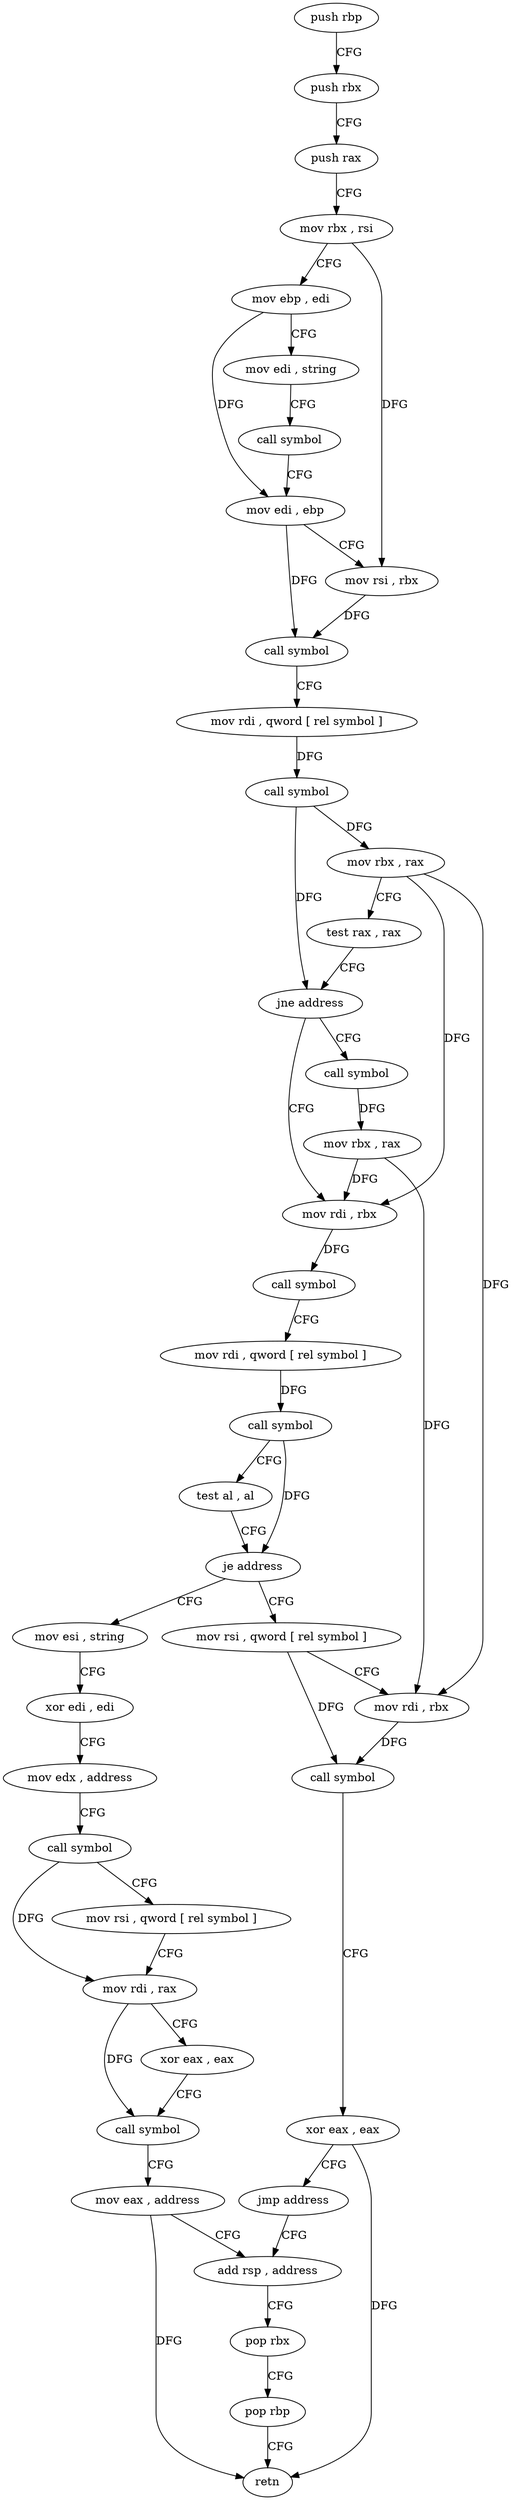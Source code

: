 digraph "func" {
"4217968" [label = "push rbp" ]
"4217969" [label = "push rbx" ]
"4217970" [label = "push rax" ]
"4217971" [label = "mov rbx , rsi" ]
"4217974" [label = "mov ebp , edi" ]
"4217976" [label = "mov edi , string" ]
"4217981" [label = "call symbol" ]
"4217986" [label = "mov edi , ebp" ]
"4217988" [label = "mov rsi , rbx" ]
"4217991" [label = "call symbol" ]
"4217996" [label = "mov rdi , qword [ rel symbol ]" ]
"4218003" [label = "call symbol" ]
"4218008" [label = "mov rbx , rax" ]
"4218011" [label = "test rax , rax" ]
"4218014" [label = "jne address" ]
"4218024" [label = "mov rdi , rbx" ]
"4218016" [label = "call symbol" ]
"4218027" [label = "call symbol" ]
"4218032" [label = "mov rdi , qword [ rel symbol ]" ]
"4218039" [label = "call symbol" ]
"4218044" [label = "test al , al" ]
"4218046" [label = "je address" ]
"4218067" [label = "mov esi , string" ]
"4218048" [label = "mov rsi , qword [ rel symbol ]" ]
"4218021" [label = "mov rbx , rax" ]
"4218072" [label = "xor edi , edi" ]
"4218074" [label = "mov edx , address" ]
"4218079" [label = "call symbol" ]
"4218084" [label = "mov rsi , qword [ rel symbol ]" ]
"4218091" [label = "mov rdi , rax" ]
"4218094" [label = "xor eax , eax" ]
"4218096" [label = "call symbol" ]
"4218101" [label = "mov eax , address" ]
"4218106" [label = "add rsp , address" ]
"4218055" [label = "mov rdi , rbx" ]
"4218058" [label = "call symbol" ]
"4218063" [label = "xor eax , eax" ]
"4218065" [label = "jmp address" ]
"4218110" [label = "pop rbx" ]
"4218111" [label = "pop rbp" ]
"4218112" [label = "retn" ]
"4217968" -> "4217969" [ label = "CFG" ]
"4217969" -> "4217970" [ label = "CFG" ]
"4217970" -> "4217971" [ label = "CFG" ]
"4217971" -> "4217974" [ label = "CFG" ]
"4217971" -> "4217988" [ label = "DFG" ]
"4217974" -> "4217976" [ label = "CFG" ]
"4217974" -> "4217986" [ label = "DFG" ]
"4217976" -> "4217981" [ label = "CFG" ]
"4217981" -> "4217986" [ label = "CFG" ]
"4217986" -> "4217988" [ label = "CFG" ]
"4217986" -> "4217991" [ label = "DFG" ]
"4217988" -> "4217991" [ label = "DFG" ]
"4217991" -> "4217996" [ label = "CFG" ]
"4217996" -> "4218003" [ label = "DFG" ]
"4218003" -> "4218008" [ label = "DFG" ]
"4218003" -> "4218014" [ label = "DFG" ]
"4218008" -> "4218011" [ label = "CFG" ]
"4218008" -> "4218024" [ label = "DFG" ]
"4218008" -> "4218055" [ label = "DFG" ]
"4218011" -> "4218014" [ label = "CFG" ]
"4218014" -> "4218024" [ label = "CFG" ]
"4218014" -> "4218016" [ label = "CFG" ]
"4218024" -> "4218027" [ label = "DFG" ]
"4218016" -> "4218021" [ label = "DFG" ]
"4218027" -> "4218032" [ label = "CFG" ]
"4218032" -> "4218039" [ label = "DFG" ]
"4218039" -> "4218044" [ label = "CFG" ]
"4218039" -> "4218046" [ label = "DFG" ]
"4218044" -> "4218046" [ label = "CFG" ]
"4218046" -> "4218067" [ label = "CFG" ]
"4218046" -> "4218048" [ label = "CFG" ]
"4218067" -> "4218072" [ label = "CFG" ]
"4218048" -> "4218055" [ label = "CFG" ]
"4218048" -> "4218058" [ label = "DFG" ]
"4218021" -> "4218024" [ label = "DFG" ]
"4218021" -> "4218055" [ label = "DFG" ]
"4218072" -> "4218074" [ label = "CFG" ]
"4218074" -> "4218079" [ label = "CFG" ]
"4218079" -> "4218084" [ label = "CFG" ]
"4218079" -> "4218091" [ label = "DFG" ]
"4218084" -> "4218091" [ label = "CFG" ]
"4218091" -> "4218094" [ label = "CFG" ]
"4218091" -> "4218096" [ label = "DFG" ]
"4218094" -> "4218096" [ label = "CFG" ]
"4218096" -> "4218101" [ label = "CFG" ]
"4218101" -> "4218106" [ label = "CFG" ]
"4218101" -> "4218112" [ label = "DFG" ]
"4218106" -> "4218110" [ label = "CFG" ]
"4218055" -> "4218058" [ label = "DFG" ]
"4218058" -> "4218063" [ label = "CFG" ]
"4218063" -> "4218065" [ label = "CFG" ]
"4218063" -> "4218112" [ label = "DFG" ]
"4218065" -> "4218106" [ label = "CFG" ]
"4218110" -> "4218111" [ label = "CFG" ]
"4218111" -> "4218112" [ label = "CFG" ]
}
